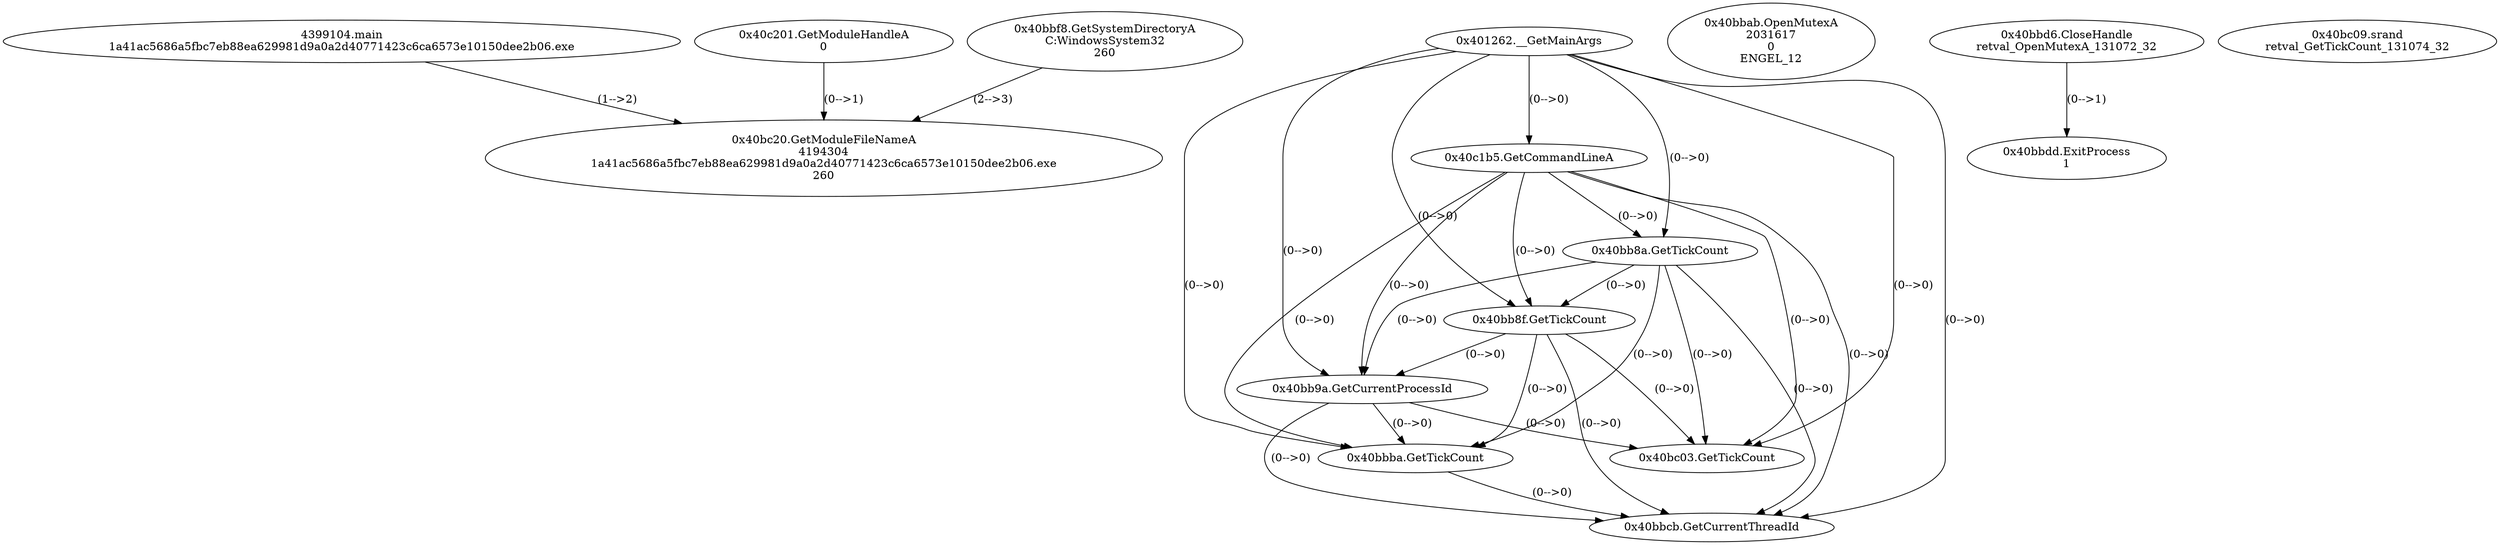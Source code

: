 // Global SCDG with merge call
digraph {
	0 [label="4399104.main
1a41ac5686a5fbc7eb88ea629981d9a0a2d40771423c6ca6573e10150dee2b06.exe"]
	1 [label="0x401262.__GetMainArgs
"]
	2 [label="0x40c1b5.GetCommandLineA
"]
	1 -> 2 [label="(0-->0)"]
	3 [label="0x40c201.GetModuleHandleA
0"]
	4 [label="0x40bb8a.GetTickCount
"]
	1 -> 4 [label="(0-->0)"]
	2 -> 4 [label="(0-->0)"]
	5 [label="0x40bb8f.GetTickCount
"]
	1 -> 5 [label="(0-->0)"]
	2 -> 5 [label="(0-->0)"]
	4 -> 5 [label="(0-->0)"]
	6 [label="0x40bb9a.GetCurrentProcessId
"]
	1 -> 6 [label="(0-->0)"]
	2 -> 6 [label="(0-->0)"]
	4 -> 6 [label="(0-->0)"]
	5 -> 6 [label="(0-->0)"]
	7 [label="0x40bbab.OpenMutexA
2031617
0
ENGEL_12"]
	8 [label="0x40bbba.GetTickCount
"]
	1 -> 8 [label="(0-->0)"]
	2 -> 8 [label="(0-->0)"]
	4 -> 8 [label="(0-->0)"]
	5 -> 8 [label="(0-->0)"]
	6 -> 8 [label="(0-->0)"]
	9 [label="0x40bbcb.GetCurrentThreadId
"]
	1 -> 9 [label="(0-->0)"]
	2 -> 9 [label="(0-->0)"]
	4 -> 9 [label="(0-->0)"]
	5 -> 9 [label="(0-->0)"]
	6 -> 9 [label="(0-->0)"]
	8 -> 9 [label="(0-->0)"]
	10 [label="0x40bbd6.CloseHandle
retval_OpenMutexA_131072_32"]
	11 [label="0x40bbdd.ExitProcess
1"]
	10 -> 11 [label="(0-->1)"]
	12 [label="0x40bbf8.GetSystemDirectoryA
C:\Windows\System32
260"]
	13 [label="0x40bc03.GetTickCount
"]
	1 -> 13 [label="(0-->0)"]
	2 -> 13 [label="(0-->0)"]
	4 -> 13 [label="(0-->0)"]
	5 -> 13 [label="(0-->0)"]
	6 -> 13 [label="(0-->0)"]
	14 [label="0x40bc09.srand
retval_GetTickCount_131074_32"]
	15 [label="0x40bc20.GetModuleFileNameA
4194304
1a41ac5686a5fbc7eb88ea629981d9a0a2d40771423c6ca6573e10150dee2b06.exe
260"]
	3 -> 15 [label="(0-->1)"]
	0 -> 15 [label="(1-->2)"]
	12 -> 15 [label="(2-->3)"]
}
